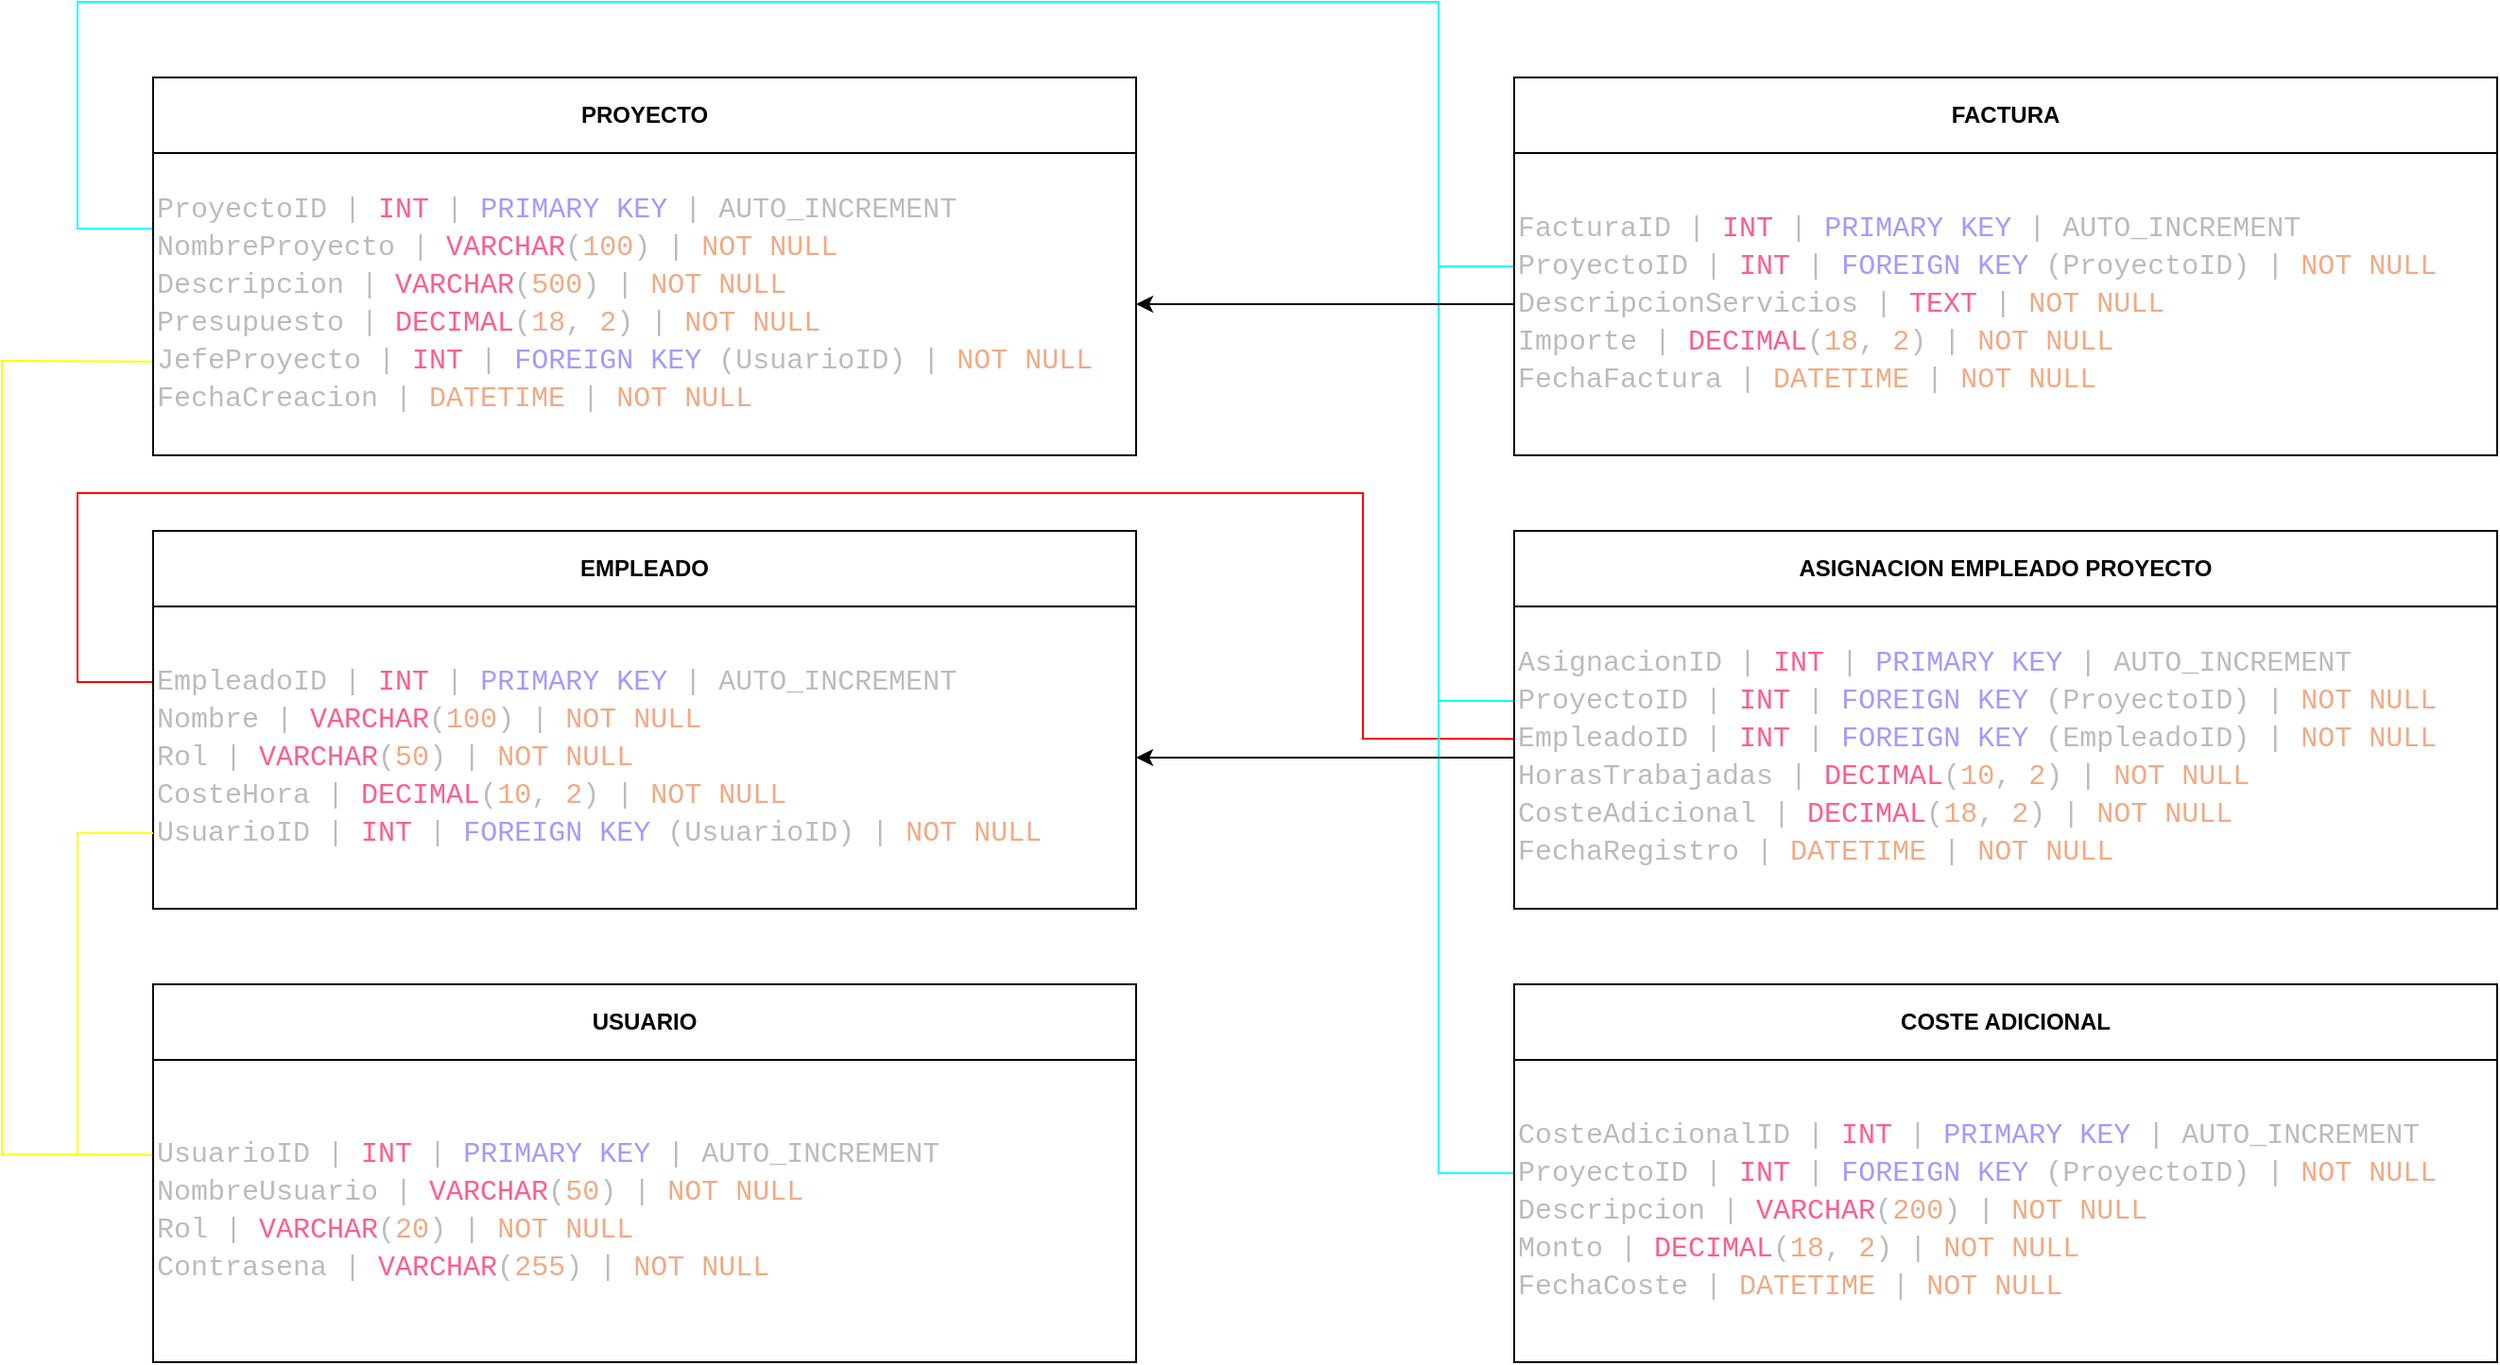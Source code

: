 <mxfile version="24.8.6">
  <diagram name="Page-1" id="w_bRBzIEs2-gDjomePoE">
    <mxGraphModel dx="2597" dy="1048" grid="1" gridSize="10" guides="1" tooltips="1" connect="1" arrows="1" fold="1" page="0" pageScale="1" pageWidth="850" pageHeight="1100" math="0" shadow="0">
      <root>
        <mxCell id="0" />
        <mxCell id="1" parent="0" />
        <mxCell id="75pYQwVCtAZpEw11dxuI-51" value="" style="endArrow=none;html=1;rounded=0;exitX=0;exitY=0.375;exitDx=0;exitDy=0;exitPerimeter=0;strokeColor=#00ffff;entryX=0;entryY=0.25;entryDx=0;entryDy=0;" edge="1" parent="1" source="75pYQwVCtAZpEw11dxuI-35" target="75pYQwVCtAZpEw11dxuI-31">
          <mxGeometry width="50" height="50" relative="1" as="geometry">
            <mxPoint x="-610" y="480" as="sourcePoint" />
            <mxPoint x="-580" y="160" as="targetPoint" />
            <Array as="points">
              <mxPoint x="120" y="180" />
              <mxPoint x="120" y="40" />
              <mxPoint x="60" y="40" />
              <mxPoint x="-600" y="40" />
              <mxPoint x="-600" y="160" />
            </Array>
          </mxGeometry>
        </mxCell>
        <mxCell id="75pYQwVCtAZpEw11dxuI-52" value="" style="endArrow=none;html=1;rounded=0;entryX=0;entryY=0.69;entryDx=0;entryDy=0;entryPerimeter=0;strokeColor=#ffff00;exitX=0;exitY=0.313;exitDx=0;exitDy=0;exitPerimeter=0;" edge="1" parent="1" source="75pYQwVCtAZpEw11dxuI-46" target="75pYQwVCtAZpEw11dxuI-31">
          <mxGeometry width="50" height="50" relative="1" as="geometry">
            <mxPoint x="-600" y="650" as="sourcePoint" />
            <mxPoint x="-610" y="240" as="targetPoint" />
            <Array as="points">
              <mxPoint x="-640" y="650" />
              <mxPoint x="-640" y="440" />
              <mxPoint x="-640" y="230" />
            </Array>
          </mxGeometry>
        </mxCell>
        <mxCell id="75pYQwVCtAZpEw11dxuI-56" value="" style="endArrow=none;html=1;rounded=0;exitX=0;exitY=0.25;exitDx=0;exitDy=0;strokeColor=#ff0000;entryX=0;entryY=0.438;entryDx=0;entryDy=0;entryPerimeter=0;" edge="1" parent="1" source="75pYQwVCtAZpEw11dxuI-38" target="75pYQwVCtAZpEw11dxuI-41">
          <mxGeometry width="50" height="50" relative="1" as="geometry">
            <mxPoint y="410" as="sourcePoint" />
            <mxPoint x="150" y="430" as="targetPoint" />
            <Array as="points">
              <mxPoint x="-600" y="400" />
              <mxPoint x="-600" y="300" />
              <mxPoint x="80" y="300" />
              <mxPoint x="80" y="430" />
            </Array>
          </mxGeometry>
        </mxCell>
        <mxCell id="75pYQwVCtAZpEw11dxuI-54" value="" style="endArrow=none;html=1;rounded=0;strokeColor=#00ffff;" edge="1" parent="1">
          <mxGeometry width="50" height="50" relative="1" as="geometry">
            <mxPoint x="160" y="660" as="sourcePoint" />
            <mxPoint x="120" y="180" as="targetPoint" />
            <Array as="points">
              <mxPoint x="120" y="660" />
            </Array>
          </mxGeometry>
        </mxCell>
        <mxCell id="75pYQwVCtAZpEw11dxuI-55" value="" style="endArrow=none;html=1;rounded=0;strokeColor=#00ffff;" edge="1" parent="1">
          <mxGeometry width="50" height="50" relative="1" as="geometry">
            <mxPoint x="140" y="410" as="sourcePoint" />
            <mxPoint x="120" y="410" as="targetPoint" />
            <Array as="points">
              <mxPoint x="160" y="410" />
            </Array>
          </mxGeometry>
        </mxCell>
        <mxCell id="75pYQwVCtAZpEw11dxuI-32" value="" style="rounded=0;whiteSpace=wrap;html=1;fillColor=none;" vertex="1" parent="1">
          <mxGeometry x="-560" y="80" width="520" height="200" as="geometry" />
        </mxCell>
        <mxCell id="75pYQwVCtAZpEw11dxuI-31" value="&lt;div align=&quot;left&quot; style=&quot;color: rgb(187, 187, 187); font-family: &amp;quot;JetBrains Mono&amp;quot;, Consolas, &amp;quot;Courier New&amp;quot;, monospace; font-size: 15px; line-height: 20px; white-space: pre;&quot;&gt;&lt;div&gt;&lt;span style=&quot;color: #bbbbbb;&quot;&gt;ProyectoID | &lt;/span&gt;&lt;span style=&quot;color: #ff5d8f;&quot;&gt;INT&lt;/span&gt;&lt;span style=&quot;color: #bbbbbb;&quot;&gt; | &lt;/span&gt;&lt;span style=&quot;color: #a29bfe;&quot;&gt;PRIMARY KEY&lt;/span&gt;&lt;span style=&quot;color: #bbbbbb;&quot;&gt; | AUTO_INCREMENT&lt;/span&gt;&lt;/div&gt;&lt;div&gt;&lt;span style=&quot;color: #bbbbbb;&quot;&gt;NombreProyecto | &lt;/span&gt;&lt;span style=&quot;color: #ff5d8f;&quot;&gt;VARCHAR&lt;/span&gt;&lt;span style=&quot;color: #bbbbbb;&quot;&gt;(&lt;/span&gt;&lt;span style=&quot;color: #f0aa85;&quot;&gt;100&lt;/span&gt;&lt;span style=&quot;color: #bbbbbb;&quot;&gt;) | &lt;/span&gt;&lt;span style=&quot;color: #f0aa85;&quot;&gt;NOT NULL&lt;/span&gt;&lt;/div&gt;&lt;div&gt;&lt;span style=&quot;color: #bbbbbb;&quot;&gt;Descripcion | &lt;/span&gt;&lt;span style=&quot;color: #ff5d8f;&quot;&gt;VARCHAR&lt;/span&gt;&lt;span style=&quot;color: #bbbbbb;&quot;&gt;(&lt;/span&gt;&lt;span style=&quot;color: #f0aa85;&quot;&gt;500&lt;/span&gt;&lt;span style=&quot;color: #bbbbbb;&quot;&gt;) | &lt;/span&gt;&lt;span style=&quot;color: #f0aa85;&quot;&gt;NOT NULL&lt;/span&gt;&lt;/div&gt;&lt;div&gt;&lt;span style=&quot;color: #bbbbbb;&quot;&gt;Presupuesto | &lt;/span&gt;&lt;span style=&quot;color: #ff5d8f;&quot;&gt;DECIMAL&lt;/span&gt;&lt;span style=&quot;color: #bbbbbb;&quot;&gt;(&lt;/span&gt;&lt;span style=&quot;color: #f0aa85;&quot;&gt;18&lt;/span&gt;&lt;span style=&quot;color: #bbbbbb;&quot;&gt;, &lt;/span&gt;&lt;span style=&quot;color: #f0aa85;&quot;&gt;2&lt;/span&gt;&lt;span style=&quot;color: #bbbbbb;&quot;&gt;) | &lt;/span&gt;&lt;span style=&quot;color: #f0aa85;&quot;&gt;NOT NULL&lt;/span&gt;&lt;/div&gt;&lt;div&gt;&lt;span style=&quot;color: #bbbbbb;&quot;&gt;JefeProyecto | &lt;/span&gt;&lt;span style=&quot;color: #ff5d8f;&quot;&gt;INT&lt;/span&gt;&lt;span style=&quot;color: #bbbbbb;&quot;&gt; | &lt;/span&gt;&lt;span style=&quot;color: #a29bfe;&quot;&gt;FOREIGN KEY&lt;/span&gt;&lt;span style=&quot;color: #bbbbbb;&quot;&gt; (UsuarioID) | &lt;/span&gt;&lt;span style=&quot;color: #f0aa85;&quot;&gt;NOT NULL&lt;/span&gt;&lt;span style=&quot;color: #bbbbbb;&quot;&gt; &lt;/span&gt;&lt;/div&gt;&lt;div&gt;&lt;span style=&quot;color: #bbbbbb;&quot;&gt;FechaCreacion | &lt;/span&gt;&lt;span style=&quot;color: #f0aa85;&quot;&gt;DATETIME&lt;/span&gt;&lt;span style=&quot;color: #bbbbbb;&quot;&gt; | &lt;/span&gt;&lt;span style=&quot;color: #f0aa85;&quot;&gt;NOT NULL&lt;/span&gt;&lt;/div&gt;&lt;/div&gt;" style="rounded=0;whiteSpace=wrap;html=1;align=left;fillColor=none;strokeColor=none;shadow=0;labelBackgroundColor=none;" vertex="1" parent="1">
          <mxGeometry x="-560" y="120" width="520" height="160" as="geometry" />
        </mxCell>
        <mxCell id="75pYQwVCtAZpEw11dxuI-33" value="&lt;b&gt;PROYECTO&lt;/b&gt;" style="rounded=0;whiteSpace=wrap;html=1;fillColor=none;" vertex="1" parent="1">
          <mxGeometry x="-560" y="80" width="520" height="40" as="geometry" />
        </mxCell>
        <mxCell id="75pYQwVCtAZpEw11dxuI-34" value="" style="rounded=0;whiteSpace=wrap;html=1;fillColor=none;" vertex="1" parent="1">
          <mxGeometry x="160" y="80" width="520" height="200" as="geometry" />
        </mxCell>
        <mxCell id="75pYQwVCtAZpEw11dxuI-35" value="&lt;div align=&quot;left&quot; style=&quot;color: rgb(187, 187, 187); font-family: &amp;quot;JetBrains Mono&amp;quot;, Consolas, &amp;quot;Courier New&amp;quot;, monospace; font-weight: normal; font-size: 15px; line-height: 20px; white-space: pre;&quot;&gt;&lt;div style=&quot;color: rgb(187, 187, 187); font-family: &amp;quot;JetBrains Mono&amp;quot;, Consolas, &amp;quot;Courier New&amp;quot;, monospace; font-weight: normal; font-size: 15px; line-height: 20px; white-space: pre;&quot;&gt;&lt;div&gt;&lt;span style=&quot;color: #bbbbbb;&quot;&gt;FacturaID | &lt;/span&gt;&lt;span style=&quot;color: #ff5d8f;&quot;&gt;INT&lt;/span&gt;&lt;span style=&quot;color: #bbbbbb;&quot;&gt; | &lt;/span&gt;&lt;span style=&quot;color: #a29bfe;&quot;&gt;PRIMARY KEY&lt;/span&gt;&lt;span style=&quot;color: #bbbbbb;&quot;&gt; | AUTO_INCREMENT&lt;/span&gt;&lt;/div&gt;&lt;div&gt;&lt;span style=&quot;color: #bbbbbb;&quot;&gt;ProyectoID | &lt;/span&gt;&lt;span style=&quot;color: #ff5d8f;&quot;&gt;INT&lt;/span&gt;&lt;span style=&quot;color: #bbbbbb;&quot;&gt; | &lt;/span&gt;&lt;span style=&quot;color: #a29bfe;&quot;&gt;FOREIGN KEY&lt;/span&gt;&lt;span style=&quot;color: #bbbbbb;&quot;&gt; (ProyectoID) | &lt;/span&gt;&lt;span style=&quot;color: #f0aa85;&quot;&gt;NOT NULL&lt;/span&gt;&lt;/div&gt;&lt;div&gt;&lt;span style=&quot;color: #bbbbbb;&quot;&gt;DescripcionServicios | &lt;/span&gt;&lt;span style=&quot;color: #ff5d8f;&quot;&gt;TEXT&lt;/span&gt;&lt;span style=&quot;color: #bbbbbb;&quot;&gt; | &lt;/span&gt;&lt;span style=&quot;color: #f0aa85;&quot;&gt;NOT NULL&lt;/span&gt;&lt;/div&gt;&lt;div&gt;&lt;span style=&quot;color: #bbbbbb;&quot;&gt;Importe | &lt;/span&gt;&lt;span style=&quot;color: #ff5d8f;&quot;&gt;DECIMAL&lt;/span&gt;&lt;span style=&quot;color: #bbbbbb;&quot;&gt;(&lt;/span&gt;&lt;span style=&quot;color: #f0aa85;&quot;&gt;18&lt;/span&gt;&lt;span style=&quot;color: #bbbbbb;&quot;&gt;, &lt;/span&gt;&lt;span style=&quot;color: #f0aa85;&quot;&gt;2&lt;/span&gt;&lt;span style=&quot;color: #bbbbbb;&quot;&gt;) | &lt;/span&gt;&lt;span style=&quot;color: #f0aa85;&quot;&gt;NOT NULL&lt;/span&gt;&lt;/div&gt;&lt;div&gt;&lt;span style=&quot;color: #bbbbbb;&quot;&gt;FechaFactura | &lt;/span&gt;&lt;span style=&quot;color: #f0aa85;&quot;&gt;DATETIME&lt;/span&gt;&lt;span style=&quot;color: #bbbbbb;&quot;&gt; | &lt;/span&gt;&lt;span style=&quot;color: #f0aa85;&quot;&gt;NOT NULL&lt;/span&gt;&lt;/div&gt;&lt;/div&gt;&lt;/div&gt;" style="rounded=0;whiteSpace=wrap;html=1;align=left;fillColor=none;strokeColor=none;labelBackgroundColor=none;" vertex="1" parent="1">
          <mxGeometry x="160" y="120" width="520" height="160" as="geometry" />
        </mxCell>
        <mxCell id="75pYQwVCtAZpEw11dxuI-36" value="&lt;b&gt;FACTURA&lt;/b&gt;" style="rounded=0;whiteSpace=wrap;html=1;fillColor=none;" vertex="1" parent="1">
          <mxGeometry x="160" y="80" width="520" height="40" as="geometry" />
        </mxCell>
        <mxCell id="75pYQwVCtAZpEw11dxuI-37" value="" style="rounded=0;whiteSpace=wrap;html=1;fillColor=none;" vertex="1" parent="1">
          <mxGeometry x="-560" y="320" width="520" height="200" as="geometry" />
        </mxCell>
        <mxCell id="75pYQwVCtAZpEw11dxuI-38" value="&lt;div style=&quot;color: rgb(187, 187, 187); font-family: &amp;quot;JetBrains Mono&amp;quot;, Consolas, &amp;quot;Courier New&amp;quot;, monospace; font-weight: normal; font-size: 15px; line-height: 20px; white-space: pre;&quot;&gt;&lt;div&gt;&lt;span style=&quot;color: #bbbbbb;&quot;&gt;EmpleadoID | &lt;/span&gt;&lt;span style=&quot;color: #ff5d8f;&quot;&gt;INT&lt;/span&gt;&lt;span style=&quot;color: #bbbbbb;&quot;&gt; | &lt;/span&gt;&lt;span style=&quot;color: #a29bfe;&quot;&gt;PRIMARY KEY&lt;/span&gt;&lt;span style=&quot;color: #bbbbbb;&quot;&gt; | AUTO_INCREMENT&lt;/span&gt;&lt;/div&gt;&lt;div&gt;&lt;span style=&quot;color: #bbbbbb;&quot;&gt;Nombre | &lt;/span&gt;&lt;span style=&quot;color: #ff5d8f;&quot;&gt;VARCHAR&lt;/span&gt;&lt;span style=&quot;color: #bbbbbb;&quot;&gt;(&lt;/span&gt;&lt;span style=&quot;color: #f0aa85;&quot;&gt;100&lt;/span&gt;&lt;span style=&quot;color: #bbbbbb;&quot;&gt;) | &lt;/span&gt;&lt;span style=&quot;color: #f0aa85;&quot;&gt;NOT NULL&lt;/span&gt;&lt;/div&gt;&lt;div&gt;&lt;span style=&quot;color: #bbbbbb;&quot;&gt;Rol | &lt;/span&gt;&lt;span style=&quot;color: #ff5d8f;&quot;&gt;VARCHAR&lt;/span&gt;&lt;span style=&quot;color: #bbbbbb;&quot;&gt;(&lt;/span&gt;&lt;span style=&quot;color: #f0aa85;&quot;&gt;50&lt;/span&gt;&lt;span style=&quot;color: #bbbbbb;&quot;&gt;) | &lt;/span&gt;&lt;span style=&quot;color: #f0aa85;&quot;&gt;NOT NULL&lt;/span&gt;&lt;/div&gt;&lt;div&gt;&lt;span style=&quot;color: #bbbbbb;&quot;&gt;CosteHora | &lt;/span&gt;&lt;span style=&quot;color: #ff5d8f;&quot;&gt;DECIMAL&lt;/span&gt;&lt;span style=&quot;color: #bbbbbb;&quot;&gt;(&lt;/span&gt;&lt;span style=&quot;color: #f0aa85;&quot;&gt;10&lt;/span&gt;&lt;span style=&quot;color: #bbbbbb;&quot;&gt;, &lt;/span&gt;&lt;span style=&quot;color: #f0aa85;&quot;&gt;2&lt;/span&gt;&lt;span style=&quot;color: #bbbbbb;&quot;&gt;) | &lt;/span&gt;&lt;span style=&quot;color: #f0aa85;&quot;&gt;NOT NULL&lt;/span&gt;&lt;/div&gt;&lt;div&gt;&lt;span style=&quot;color: #bbbbbb;&quot;&gt;UsuarioID | &lt;/span&gt;&lt;span style=&quot;color: #ff5d8f;&quot;&gt;INT&lt;/span&gt;&lt;span style=&quot;color: #bbbbbb;&quot;&gt; | &lt;/span&gt;&lt;span style=&quot;color: #a29bfe;&quot;&gt;FOREIGN KEY&lt;/span&gt;&lt;span style=&quot;color: #bbbbbb;&quot;&gt; (UsuarioID) | &lt;/span&gt;&lt;span style=&quot;color: #f0aa85;&quot;&gt;NOT NULL&lt;/span&gt;&lt;/div&gt;&lt;/div&gt;" style="rounded=0;whiteSpace=wrap;html=1;align=left;fillColor=none;strokeColor=none;shadow=0;labelBackgroundColor=none;" vertex="1" parent="1">
          <mxGeometry x="-560" y="360" width="520" height="160" as="geometry" />
        </mxCell>
        <mxCell id="75pYQwVCtAZpEw11dxuI-39" value="&lt;b&gt;EMPLEADO&lt;/b&gt;" style="rounded=0;whiteSpace=wrap;html=1;labelBackgroundColor=none;fillColor=none;" vertex="1" parent="1">
          <mxGeometry x="-560" y="320" width="520" height="40" as="geometry" />
        </mxCell>
        <mxCell id="75pYQwVCtAZpEw11dxuI-40" value="" style="rounded=0;whiteSpace=wrap;html=1;fillColor=none;" vertex="1" parent="1">
          <mxGeometry x="160" y="320" width="520" height="200" as="geometry" />
        </mxCell>
        <mxCell id="75pYQwVCtAZpEw11dxuI-41" value="&lt;div style=&quot;color: rgb(187, 187, 187); font-family: &amp;quot;JetBrains Mono&amp;quot;, Consolas, &amp;quot;Courier New&amp;quot;, monospace; font-weight: normal; font-size: 15px; line-height: 20px; white-space: pre;&quot;&gt;&lt;div&gt;&lt;span style=&quot;color: #bbbbbb;&quot;&gt;AsignacionID | &lt;/span&gt;&lt;span style=&quot;color: #ff5d8f;&quot;&gt;INT&lt;/span&gt;&lt;span style=&quot;color: #bbbbbb;&quot;&gt; | &lt;/span&gt;&lt;span style=&quot;color: #a29bfe;&quot;&gt;PRIMARY KEY&lt;/span&gt;&lt;span style=&quot;color: #bbbbbb;&quot;&gt; | AUTO_INCREMENT&lt;/span&gt;&lt;/div&gt;&lt;div&gt;&lt;span style=&quot;color: #bbbbbb;&quot;&gt;ProyectoID | &lt;/span&gt;&lt;span style=&quot;color: #ff5d8f;&quot;&gt;INT&lt;/span&gt;&lt;span style=&quot;color: #bbbbbb;&quot;&gt; | &lt;/span&gt;&lt;span style=&quot;color: #a29bfe;&quot;&gt;FOREIGN KEY&lt;/span&gt;&lt;span style=&quot;color: #bbbbbb;&quot;&gt; (ProyectoID) | &lt;/span&gt;&lt;span style=&quot;color: #f0aa85;&quot;&gt;NOT NULL&lt;/span&gt;&lt;/div&gt;&lt;div&gt;&lt;span style=&quot;color: #bbbbbb;&quot;&gt;EmpleadoID | &lt;/span&gt;&lt;span style=&quot;color: #ff5d8f;&quot;&gt;INT&lt;/span&gt;&lt;span style=&quot;color: #bbbbbb;&quot;&gt; | &lt;/span&gt;&lt;span style=&quot;color: #a29bfe;&quot;&gt;FOREIGN KEY&lt;/span&gt;&lt;span style=&quot;color: #bbbbbb;&quot;&gt; (EmpleadoID) | &lt;/span&gt;&lt;span style=&quot;color: #f0aa85;&quot;&gt;NOT NULL&lt;/span&gt;&lt;/div&gt;&lt;div&gt;&lt;span style=&quot;color: #bbbbbb;&quot;&gt;HorasTrabajadas | &lt;/span&gt;&lt;span style=&quot;color: #ff5d8f;&quot;&gt;DECIMAL&lt;/span&gt;&lt;span style=&quot;color: #bbbbbb;&quot;&gt;(&lt;/span&gt;&lt;span style=&quot;color: #f0aa85;&quot;&gt;10&lt;/span&gt;&lt;span style=&quot;color: #bbbbbb;&quot;&gt;, &lt;/span&gt;&lt;span style=&quot;color: #f0aa85;&quot;&gt;2&lt;/span&gt;&lt;span style=&quot;color: #bbbbbb;&quot;&gt;) | &lt;/span&gt;&lt;span style=&quot;color: #f0aa85;&quot;&gt;NOT NULL&lt;/span&gt;&lt;/div&gt;&lt;div&gt;&lt;span style=&quot;color: #bbbbbb;&quot;&gt;CosteAdicional | &lt;/span&gt;&lt;span style=&quot;color: #ff5d8f;&quot;&gt;DECIMAL&lt;/span&gt;&lt;span style=&quot;color: #bbbbbb;&quot;&gt;(&lt;/span&gt;&lt;span style=&quot;color: #f0aa85;&quot;&gt;18&lt;/span&gt;&lt;span style=&quot;color: #bbbbbb;&quot;&gt;, &lt;/span&gt;&lt;span style=&quot;color: #f0aa85;&quot;&gt;2&lt;/span&gt;&lt;span style=&quot;color: #bbbbbb;&quot;&gt;) | &lt;/span&gt;&lt;span style=&quot;color: #f0aa85;&quot;&gt;NOT NULL&lt;/span&gt;&lt;/div&gt;&lt;div&gt;&lt;span style=&quot;color: #bbbbbb;&quot;&gt;FechaRegistro | &lt;/span&gt;&lt;span style=&quot;color: #f0aa85;&quot;&gt;DATETIME&lt;/span&gt;&lt;span style=&quot;color: #bbbbbb;&quot;&gt; | &lt;/span&gt;&lt;span style=&quot;color: #f0aa85;&quot;&gt;NOT NULL&lt;/span&gt;&lt;/div&gt;&lt;/div&gt;" style="rounded=0;whiteSpace=wrap;html=1;align=left;fillColor=none;strokeColor=none;shadow=0;labelBackgroundColor=none;" vertex="1" parent="1">
          <mxGeometry x="160" y="360" width="520" height="160" as="geometry" />
        </mxCell>
        <mxCell id="75pYQwVCtAZpEw11dxuI-42" value="&lt;b&gt;ASIGNACION EMPLEADO PROYECTO&lt;br&gt;&lt;/b&gt;" style="rounded=0;whiteSpace=wrap;html=1;fillColor=none;" vertex="1" parent="1">
          <mxGeometry x="160" y="320" width="520" height="40" as="geometry" />
        </mxCell>
        <mxCell id="75pYQwVCtAZpEw11dxuI-43" value="" style="endArrow=classic;html=1;rounded=0;exitX=0;exitY=0.5;exitDx=0;exitDy=0;entryX=1;entryY=0.5;entryDx=0;entryDy=0;" edge="1" parent="1" source="75pYQwVCtAZpEw11dxuI-35" target="75pYQwVCtAZpEw11dxuI-31">
          <mxGeometry width="50" height="50" relative="1" as="geometry">
            <mxPoint x="40" y="100" as="sourcePoint" />
            <mxPoint x="90" y="50" as="targetPoint" />
          </mxGeometry>
        </mxCell>
        <mxCell id="75pYQwVCtAZpEw11dxuI-44" value="" style="endArrow=classic;html=1;rounded=0;exitX=0;exitY=0.5;exitDx=0;exitDy=0;entryX=1;entryY=0.5;entryDx=0;entryDy=0;" edge="1" parent="1" source="75pYQwVCtAZpEw11dxuI-41" target="75pYQwVCtAZpEw11dxuI-38">
          <mxGeometry width="50" height="50" relative="1" as="geometry">
            <mxPoint x="30" y="410" as="sourcePoint" />
            <mxPoint x="80" y="360" as="targetPoint" />
          </mxGeometry>
        </mxCell>
        <mxCell id="75pYQwVCtAZpEw11dxuI-45" value="" style="rounded=0;whiteSpace=wrap;html=1;fillColor=none;" vertex="1" parent="1">
          <mxGeometry x="-560" y="560" width="520" height="200" as="geometry" />
        </mxCell>
        <mxCell id="75pYQwVCtAZpEw11dxuI-46" value="&lt;div style=&quot;color: rgb(187, 187, 187); font-family: &amp;quot;JetBrains Mono&amp;quot;, Consolas, &amp;quot;Courier New&amp;quot;, monospace; font-weight: normal; font-size: 15px; line-height: 20px; white-space: pre;&quot;&gt;&lt;div&gt;&lt;span style=&quot;color: #bbbbbb;&quot;&gt;UsuarioID | &lt;/span&gt;&lt;span style=&quot;color: #ff5d8f;&quot;&gt;INT&lt;/span&gt;&lt;span style=&quot;color: #bbbbbb;&quot;&gt; | &lt;/span&gt;&lt;span style=&quot;color: #a29bfe;&quot;&gt;PRIMARY KEY&lt;/span&gt;&lt;span style=&quot;color: #bbbbbb;&quot;&gt; | AUTO_INCREMENT&lt;/span&gt;&lt;/div&gt;&lt;div&gt;&lt;span style=&quot;color: #bbbbbb;&quot;&gt;NombreUsuario | &lt;/span&gt;&lt;span style=&quot;color: #ff5d8f;&quot;&gt;VARCHAR&lt;/span&gt;&lt;span style=&quot;color: #bbbbbb;&quot;&gt;(&lt;/span&gt;&lt;span style=&quot;color: #f0aa85;&quot;&gt;50&lt;/span&gt;&lt;span style=&quot;color: #bbbbbb;&quot;&gt;) | &lt;/span&gt;&lt;span style=&quot;color: #f0aa85;&quot;&gt;NOT NULL&lt;/span&gt;&lt;/div&gt;&lt;div&gt;&lt;span style=&quot;color: #bbbbbb;&quot;&gt;Rol | &lt;/span&gt;&lt;span style=&quot;color: #ff5d8f;&quot;&gt;VARCHAR&lt;/span&gt;&lt;span style=&quot;color: #bbbbbb;&quot;&gt;(&lt;/span&gt;&lt;span style=&quot;color: #f0aa85;&quot;&gt;20&lt;/span&gt;&lt;span style=&quot;color: #bbbbbb;&quot;&gt;) | &lt;/span&gt;&lt;span style=&quot;color: #f0aa85;&quot;&gt;NOT NULL&lt;/span&gt;&lt;/div&gt;&lt;div&gt;&lt;span style=&quot;color: #bbbbbb;&quot;&gt;Contrasena | &lt;/span&gt;&lt;span style=&quot;color: #ff5d8f;&quot;&gt;VARCHAR&lt;/span&gt;&lt;span style=&quot;color: #bbbbbb;&quot;&gt;(&lt;/span&gt;&lt;span style=&quot;color: #f0aa85;&quot;&gt;255&lt;/span&gt;&lt;span style=&quot;color: #bbbbbb;&quot;&gt;) | &lt;/span&gt;&lt;span style=&quot;color: #f0aa85;&quot;&gt;NOT NULL&lt;/span&gt;&lt;/div&gt;&lt;/div&gt;" style="rounded=0;whiteSpace=wrap;html=1;align=left;fillColor=none;strokeColor=none;shadow=0;labelBackgroundColor=none;" vertex="1" parent="1">
          <mxGeometry x="-560" y="600" width="520" height="160" as="geometry" />
        </mxCell>
        <mxCell id="75pYQwVCtAZpEw11dxuI-47" value="&lt;b&gt;USUARIO&lt;/b&gt;" style="rounded=0;whiteSpace=wrap;html=1;labelBackgroundColor=none;fillColor=none;" vertex="1" parent="1">
          <mxGeometry x="-560" y="560" width="520" height="40" as="geometry" />
        </mxCell>
        <mxCell id="75pYQwVCtAZpEw11dxuI-48" value="" style="rounded=0;whiteSpace=wrap;html=1;fillColor=none;" vertex="1" parent="1">
          <mxGeometry x="160" y="560" width="520" height="200" as="geometry" />
        </mxCell>
        <mxCell id="75pYQwVCtAZpEw11dxuI-49" value="&lt;div style=&quot;color: rgb(187, 187, 187); font-family: &amp;quot;JetBrains Mono&amp;quot;, Consolas, &amp;quot;Courier New&amp;quot;, monospace; font-weight: normal; font-size: 15px; line-height: 20px; white-space: pre;&quot;&gt;&lt;div style=&quot;color: rgb(187, 187, 187); font-family: &amp;quot;JetBrains Mono&amp;quot;, Consolas, &amp;quot;Courier New&amp;quot;, monospace; font-weight: normal; font-size: 15px; line-height: 20px; white-space: pre;&quot;&gt;&lt;div&gt;&lt;span style=&quot;color: #bbbbbb;&quot;&gt;CosteAdicionalID | &lt;/span&gt;&lt;span style=&quot;color: #ff5d8f;&quot;&gt;INT&lt;/span&gt;&lt;span style=&quot;color: #bbbbbb;&quot;&gt; | &lt;/span&gt;&lt;span style=&quot;color: #a29bfe;&quot;&gt;PRIMARY KEY&lt;/span&gt;&lt;span style=&quot;color: #bbbbbb;&quot;&gt; | AUTO_INCREMENT&lt;/span&gt;&lt;/div&gt;&lt;div&gt;&lt;span style=&quot;color: #bbbbbb;&quot;&gt;ProyectoID | &lt;/span&gt;&lt;span style=&quot;color: #ff5d8f;&quot;&gt;INT&lt;/span&gt;&lt;span style=&quot;color: #bbbbbb;&quot;&gt; | &lt;/span&gt;&lt;span style=&quot;color: #a29bfe;&quot;&gt;FOREIGN KEY&lt;/span&gt;&lt;span style=&quot;color: #bbbbbb;&quot;&gt; (ProyectoID) | &lt;/span&gt;&lt;span style=&quot;color: #f0aa85;&quot;&gt;NOT NULL&lt;/span&gt;&lt;/div&gt;&lt;div&gt;&lt;span style=&quot;color: #bbbbbb;&quot;&gt;Descripcion | &lt;/span&gt;&lt;span style=&quot;color: #ff5d8f;&quot;&gt;VARCHAR&lt;/span&gt;&lt;span style=&quot;color: #bbbbbb;&quot;&gt;(&lt;/span&gt;&lt;span style=&quot;color: #f0aa85;&quot;&gt;200&lt;/span&gt;&lt;span style=&quot;color: #bbbbbb;&quot;&gt;) | &lt;/span&gt;&lt;span style=&quot;color: #f0aa85;&quot;&gt;NOT NULL&lt;/span&gt;&lt;/div&gt;&lt;div&gt;&lt;span style=&quot;color: #bbbbbb;&quot;&gt;Monto | &lt;/span&gt;&lt;span style=&quot;color: #ff5d8f;&quot;&gt;DECIMAL&lt;/span&gt;&lt;span style=&quot;color: #bbbbbb;&quot;&gt;(&lt;/span&gt;&lt;span style=&quot;color: #f0aa85;&quot;&gt;18&lt;/span&gt;&lt;span style=&quot;color: #bbbbbb;&quot;&gt;, &lt;/span&gt;&lt;span style=&quot;color: #f0aa85;&quot;&gt;2&lt;/span&gt;&lt;span style=&quot;color: #bbbbbb;&quot;&gt;) | &lt;/span&gt;&lt;span style=&quot;color: #f0aa85;&quot;&gt;NOT NULL&lt;/span&gt;&lt;/div&gt;&lt;div&gt;&lt;span style=&quot;color: #bbbbbb;&quot;&gt;FechaCoste | &lt;/span&gt;&lt;span style=&quot;color: #f0aa85;&quot;&gt;DATETIME&lt;/span&gt;&lt;span style=&quot;color: #bbbbbb;&quot;&gt; | &lt;/span&gt;&lt;span style=&quot;color: #f0aa85;&quot;&gt;NOT NULL&lt;/span&gt;&lt;/div&gt;&lt;/div&gt;&lt;/div&gt;" style="rounded=0;whiteSpace=wrap;html=1;align=left;fillColor=none;strokeColor=none;shadow=0;labelBackgroundColor=none;" vertex="1" parent="1">
          <mxGeometry x="160" y="600" width="520" height="160" as="geometry" />
        </mxCell>
        <mxCell id="75pYQwVCtAZpEw11dxuI-50" value="&lt;div&gt;&lt;b&gt;COSTE ADICIONAL&lt;/b&gt;&lt;/div&gt;" style="rounded=0;whiteSpace=wrap;html=1;labelBackgroundColor=none;fillColor=none;" vertex="1" parent="1">
          <mxGeometry x="160" y="560" width="520" height="40" as="geometry" />
        </mxCell>
        <mxCell id="75pYQwVCtAZpEw11dxuI-53" value="" style="endArrow=none;html=1;rounded=0;entryX=0;entryY=0.75;entryDx=0;entryDy=0;strokeColor=#ffff00;" edge="1" parent="1" target="75pYQwVCtAZpEw11dxuI-38">
          <mxGeometry width="50" height="50" relative="1" as="geometry">
            <mxPoint x="-600" y="650" as="sourcePoint" />
            <mxPoint x="-590" y="410" as="targetPoint" />
            <Array as="points">
              <mxPoint x="-600" y="480" />
            </Array>
          </mxGeometry>
        </mxCell>
      </root>
    </mxGraphModel>
  </diagram>
</mxfile>
